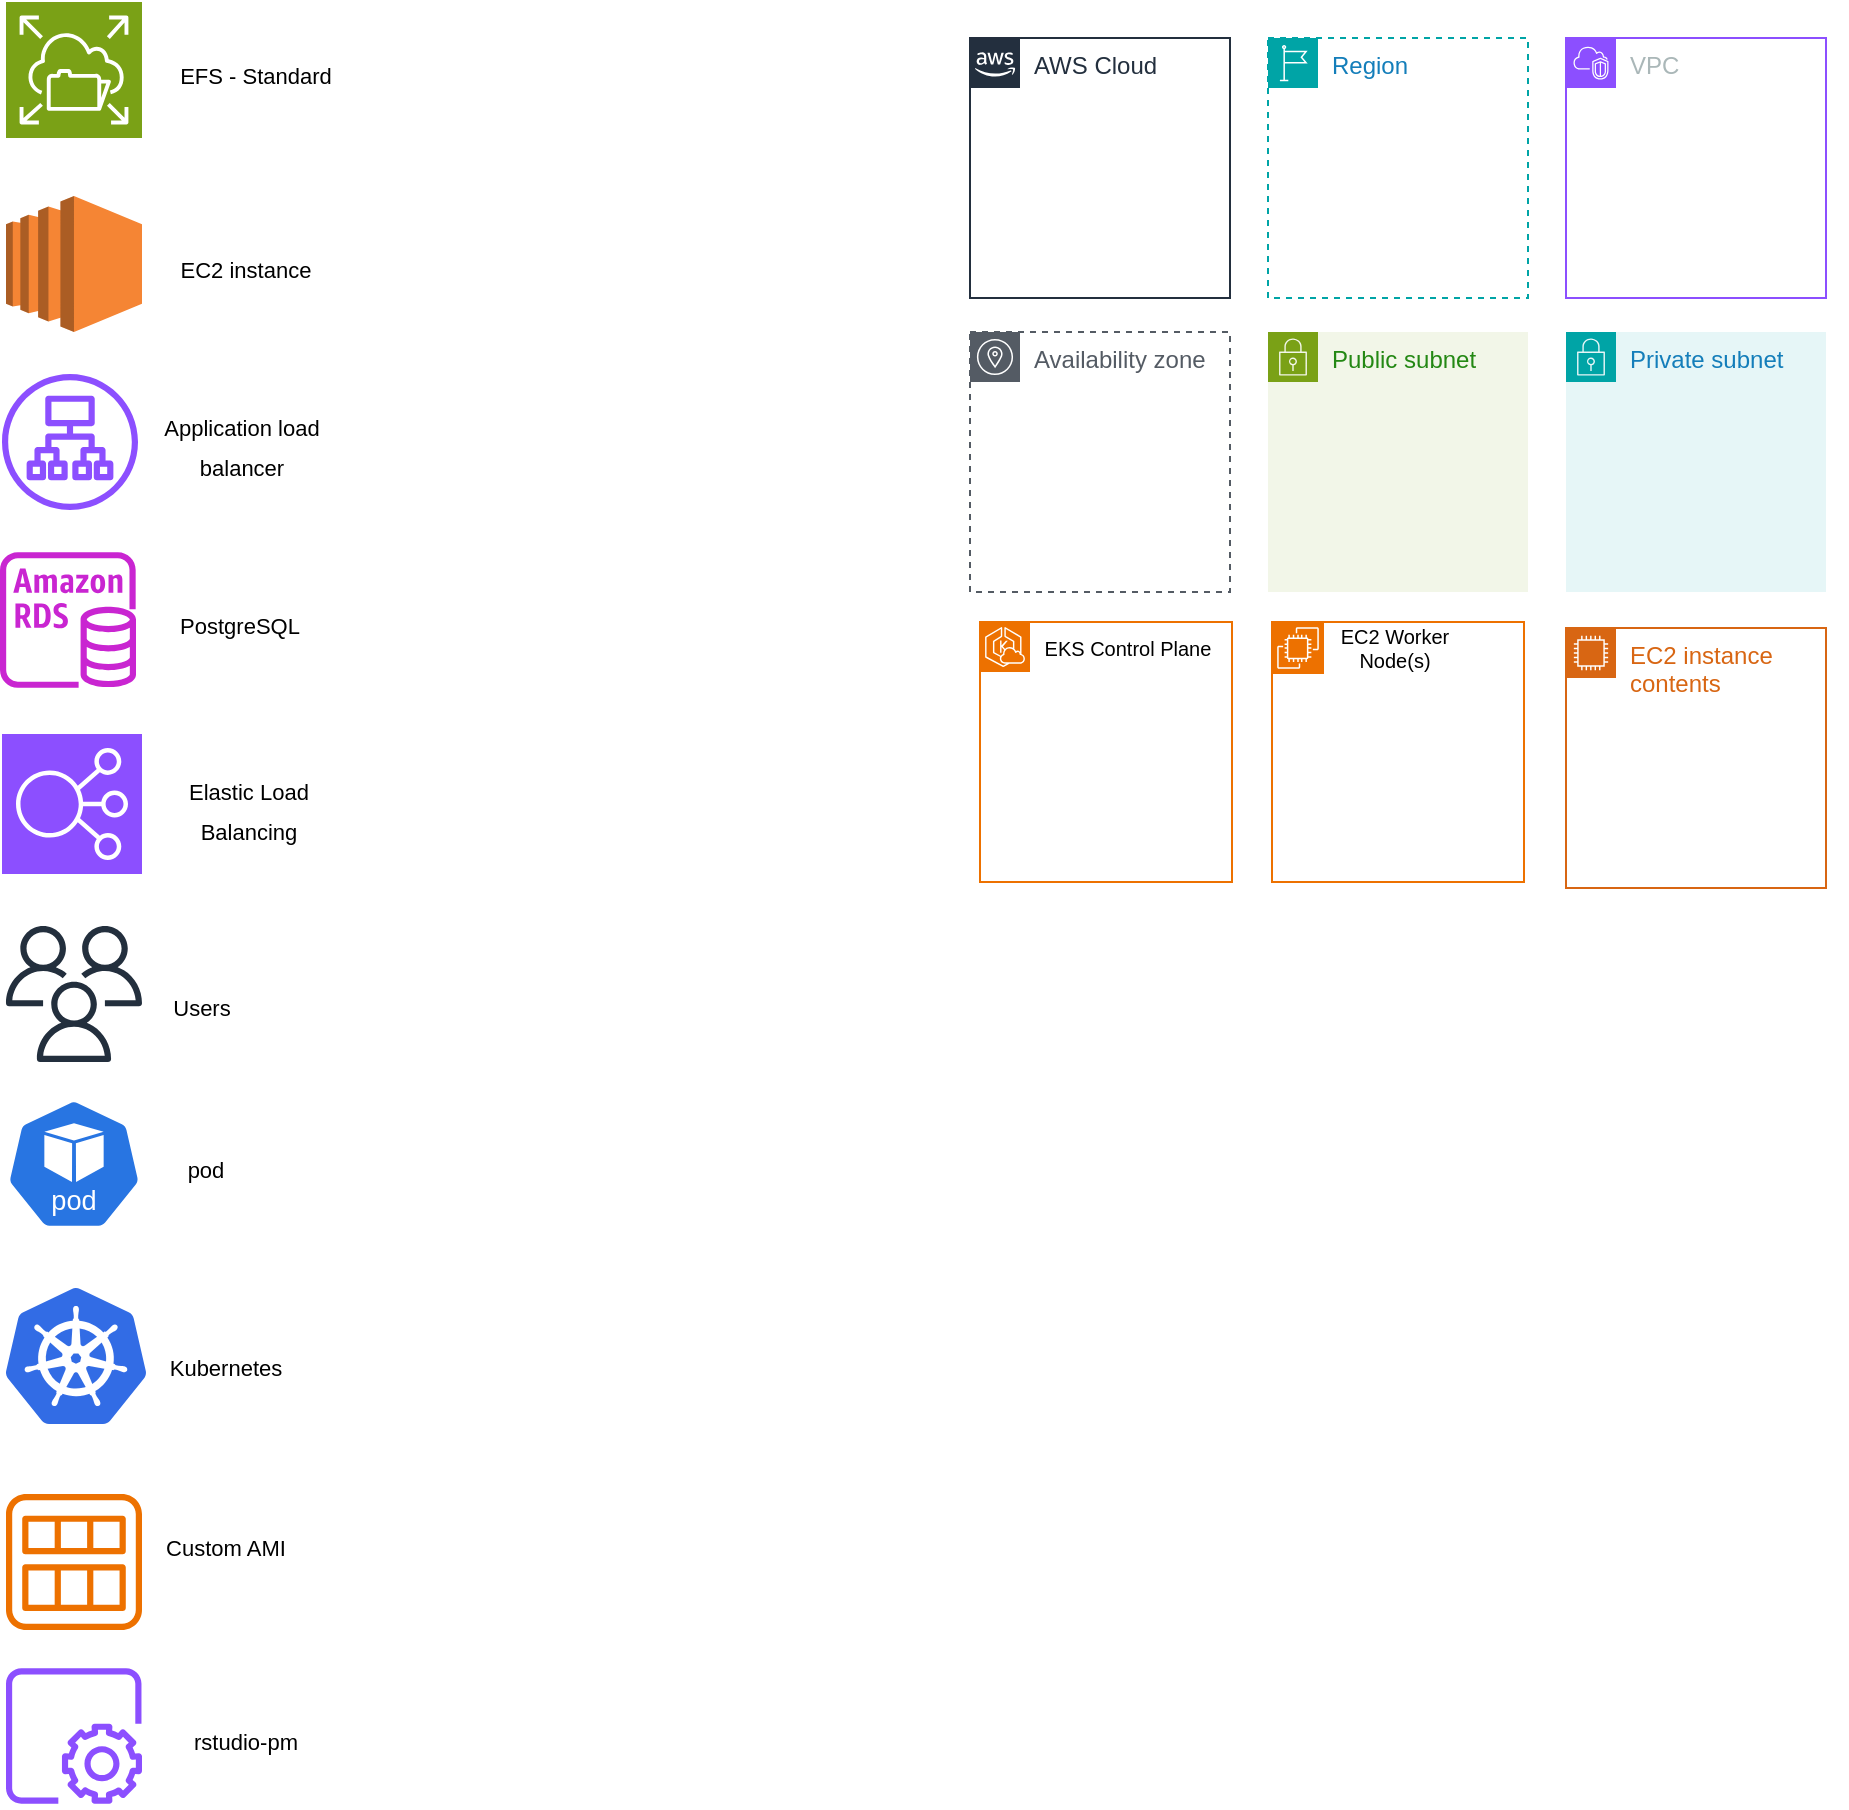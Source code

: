 <mxfile version="24.8.3">
  <diagram name="Page-1" id="VJLz4wBClmrWltTQ995f">
    <mxGraphModel dx="2170" dy="1469" grid="0" gridSize="10" guides="1" tooltips="1" connect="1" arrows="1" fold="1" page="0" pageScale="1" pageWidth="850" pageHeight="1100" math="0" shadow="0">
      <root>
        <mxCell id="0" />
        <mxCell id="1" parent="0" />
        <mxCell id="TxHYkN0hvNUxsnSwECLp-15" value="Region" style="points=[[0,0],[0.25,0],[0.5,0],[0.75,0],[1,0],[1,0.25],[1,0.5],[1,0.75],[1,1],[0.75,1],[0.5,1],[0.25,1],[0,1],[0,0.75],[0,0.5],[0,0.25]];outlineConnect=0;gradientColor=none;html=1;whiteSpace=wrap;fontSize=12;fontStyle=0;container=1;pointerEvents=0;collapsible=0;recursiveResize=0;shape=mxgraph.aws4.group;grIcon=mxgraph.aws4.group_region;strokeColor=#00A4A6;fillColor=none;verticalAlign=top;align=left;spacingLeft=30;fontColor=#147EBA;dashed=1;rotation=0;" vertex="1" parent="1">
          <mxGeometry x="-357" y="-368" width="130" height="130" as="geometry" />
        </mxCell>
        <mxCell id="TxHYkN0hvNUxsnSwECLp-19" value="AWS Cloud" style="points=[[0,0],[0.25,0],[0.5,0],[0.75,0],[1,0],[1,0.25],[1,0.5],[1,0.75],[1,1],[0.75,1],[0.5,1],[0.25,1],[0,1],[0,0.75],[0,0.5],[0,0.25]];outlineConnect=0;gradientColor=none;html=1;whiteSpace=wrap;fontSize=12;fontStyle=0;container=1;pointerEvents=0;collapsible=0;recursiveResize=0;shape=mxgraph.aws4.group;grIcon=mxgraph.aws4.group_aws_cloud_alt;strokeColor=#232F3E;fillColor=none;verticalAlign=top;align=left;spacingLeft=30;fontColor=#232F3E;dashed=0;" vertex="1" parent="1">
          <mxGeometry x="-506" y="-368" width="130" height="130" as="geometry" />
        </mxCell>
        <mxCell id="TxHYkN0hvNUxsnSwECLp-20" value="VPC" style="points=[[0,0],[0.25,0],[0.5,0],[0.75,0],[1,0],[1,0.25],[1,0.5],[1,0.75],[1,1],[0.75,1],[0.5,1],[0.25,1],[0,1],[0,0.75],[0,0.5],[0,0.25]];outlineConnect=0;gradientColor=none;html=1;whiteSpace=wrap;fontSize=12;fontStyle=0;container=1;pointerEvents=0;collapsible=0;recursiveResize=0;shape=mxgraph.aws4.group;grIcon=mxgraph.aws4.group_vpc2;strokeColor=#8C4FFF;fillColor=none;verticalAlign=top;align=left;spacingLeft=30;fontColor=#AAB7B8;dashed=0;" vertex="1" parent="1">
          <mxGeometry x="-208" y="-368" width="130" height="130" as="geometry" />
        </mxCell>
        <mxCell id="TxHYkN0hvNUxsnSwECLp-22" value="Availability zone" style="sketch=0;outlineConnect=0;gradientColor=none;html=1;whiteSpace=wrap;fontSize=12;fontStyle=0;shape=mxgraph.aws4.group;grIcon=mxgraph.aws4.group_availability_zone;strokeColor=#545B64;fillColor=none;verticalAlign=top;align=left;spacingLeft=30;fontColor=#545B64;dashed=1;rotation=0;" vertex="1" parent="1">
          <mxGeometry x="-506" y="-221" width="130" height="130" as="geometry" />
        </mxCell>
        <mxCell id="TxHYkN0hvNUxsnSwECLp-35" value="Public subnet" style="points=[[0,0],[0.25,0],[0.5,0],[0.75,0],[1,0],[1,0.25],[1,0.5],[1,0.75],[1,1],[0.75,1],[0.5,1],[0.25,1],[0,1],[0,0.75],[0,0.5],[0,0.25]];outlineConnect=0;gradientColor=none;html=1;whiteSpace=wrap;fontSize=12;fontStyle=0;container=1;pointerEvents=0;collapsible=0;recursiveResize=0;shape=mxgraph.aws4.group;grIcon=mxgraph.aws4.group_security_group;grStroke=0;strokeColor=#7AA116;fillColor=#F2F6E8;verticalAlign=top;align=left;spacingLeft=30;fontColor=#248814;dashed=0;" vertex="1" parent="1">
          <mxGeometry x="-357" y="-221" width="130" height="130" as="geometry" />
        </mxCell>
        <mxCell id="TxHYkN0hvNUxsnSwECLp-36" value="Private subnet" style="points=[[0,0],[0.25,0],[0.5,0],[0.75,0],[1,0],[1,0.25],[1,0.5],[1,0.75],[1,1],[0.75,1],[0.5,1],[0.25,1],[0,1],[0,0.75],[0,0.5],[0,0.25]];outlineConnect=0;gradientColor=none;html=1;whiteSpace=wrap;fontSize=12;fontStyle=0;container=1;pointerEvents=0;collapsible=0;recursiveResize=0;shape=mxgraph.aws4.group;grIcon=mxgraph.aws4.group_security_group;grStroke=0;strokeColor=#00A4A6;fillColor=#E6F6F7;verticalAlign=top;align=left;spacingLeft=30;fontColor=#147EBA;dashed=0;rotation=0;" vertex="1" parent="1">
          <mxGeometry x="-208" y="-221" width="130" height="130" as="geometry" />
        </mxCell>
        <mxCell id="TxHYkN0hvNUxsnSwECLp-44" value="" style="group" vertex="1" connectable="0" parent="1">
          <mxGeometry x="-990" y="-200" width="160" height="70" as="geometry" />
        </mxCell>
        <mxCell id="TxHYkN0hvNUxsnSwECLp-41" value="" style="sketch=0;outlineConnect=0;fontColor=#232F3E;gradientColor=none;fillColor=#8C4FFF;strokeColor=none;dashed=0;verticalLabelPosition=bottom;verticalAlign=top;align=center;html=1;fontSize=12;fontStyle=0;aspect=fixed;pointerEvents=1;shape=mxgraph.aws4.application_load_balancer;" vertex="1" parent="TxHYkN0hvNUxsnSwECLp-44">
          <mxGeometry width="68" height="68" as="geometry" />
        </mxCell>
        <mxCell id="TxHYkN0hvNUxsnSwECLp-43" value="&lt;font style=&quot;font-size: 11px;&quot;&gt;Application load balancer&lt;/font&gt;" style="text;strokeColor=none;fillColor=none;html=1;align=center;verticalAlign=middle;whiteSpace=wrap;rounded=0;fontSize=16;" vertex="1" parent="TxHYkN0hvNUxsnSwECLp-44">
          <mxGeometry x="80" y="20" width="80" height="30" as="geometry" />
        </mxCell>
        <mxCell id="TxHYkN0hvNUxsnSwECLp-51" value="" style="sketch=0;points=[[0,0,0],[0.25,0,0],[0.5,0,0],[0.75,0,0],[1,0,0],[0,1,0],[0.25,1,0],[0.5,1,0],[0.75,1,0],[1,1,0],[0,0.25,0],[0,0.5,0],[0,0.75,0],[1,0.25,0],[1,0.5,0],[1,0.75,0]];outlineConnect=0;fontColor=#232F3E;fillColor=#8C4FFF;strokeColor=#ffffff;dashed=0;verticalLabelPosition=bottom;verticalAlign=top;align=center;html=1;fontSize=12;fontStyle=0;aspect=fixed;shape=mxgraph.aws4.resourceIcon;resIcon=mxgraph.aws4.elastic_load_balancing;" vertex="1" parent="1">
          <mxGeometry x="-990" y="-20" width="70" height="70" as="geometry" />
        </mxCell>
        <mxCell id="TxHYkN0hvNUxsnSwECLp-54" value="" style="group" vertex="1" connectable="0" parent="1">
          <mxGeometry x="-991" y="-111" width="170.32" height="69" as="geometry" />
        </mxCell>
        <mxCell id="TxHYkN0hvNUxsnSwECLp-47" value="" style="sketch=0;outlineConnect=0;fontColor=#232F3E;gradientColor=none;fillColor=#C925D1;strokeColor=none;dashed=0;verticalLabelPosition=bottom;verticalAlign=top;align=center;html=1;fontSize=12;fontStyle=0;aspect=fixed;pointerEvents=1;shape=mxgraph.aws4.rds_instance;" vertex="1" parent="TxHYkN0hvNUxsnSwECLp-54">
          <mxGeometry width="68" height="68" as="geometry" />
        </mxCell>
        <mxCell id="TxHYkN0hvNUxsnSwECLp-48" value="&lt;font style=&quot;font-size: 11px;&quot;&gt;PostgreSQL&lt;/font&gt;" style="text;strokeColor=none;fillColor=none;html=1;align=center;verticalAlign=middle;whiteSpace=wrap;rounded=0;fontSize=16;" vertex="1" parent="TxHYkN0hvNUxsnSwECLp-54">
          <mxGeometry x="80" y="20" width="80" height="30" as="geometry" />
        </mxCell>
        <mxCell id="TxHYkN0hvNUxsnSwECLp-52" style="edgeStyle=none;curved=1;rounded=0;orthogonalLoop=1;jettySize=auto;html=1;exitX=0.5;exitY=1;exitDx=0;exitDy=0;fontSize=12;startSize=8;endSize=8;" edge="1" parent="TxHYkN0hvNUxsnSwECLp-54" source="TxHYkN0hvNUxsnSwECLp-48" target="TxHYkN0hvNUxsnSwECLp-48">
          <mxGeometry relative="1" as="geometry" />
        </mxCell>
        <mxCell id="TxHYkN0hvNUxsnSwECLp-55" value="" style="group" vertex="1" connectable="0" parent="1">
          <mxGeometry x="-988" y="-386" width="180" height="70" as="geometry" />
        </mxCell>
        <mxCell id="TxHYkN0hvNUxsnSwECLp-6" value="&lt;font style=&quot;font-size: 11px;&quot;&gt;EFS - Standard&lt;/font&gt;" style="text;strokeColor=none;fillColor=none;html=1;align=center;verticalAlign=middle;whiteSpace=wrap;rounded=0;fontSize=16;" vertex="1" parent="TxHYkN0hvNUxsnSwECLp-55">
          <mxGeometry x="70" y="20" width="110" height="30" as="geometry" />
        </mxCell>
        <mxCell id="TxHYkN0hvNUxsnSwECLp-10" value="" style="sketch=0;points=[[0,0,0],[0.25,0,0],[0.5,0,0],[0.75,0,0],[1,0,0],[0,1,0],[0.25,1,0],[0.5,1,0],[0.75,1,0],[1,1,0],[0,0.25,0],[0,0.5,0],[0,0.75,0],[1,0.25,0],[1,0.5,0],[1,0.75,0]];outlineConnect=0;fontColor=#232F3E;fillColor=#7AA116;strokeColor=#ffffff;dashed=0;verticalLabelPosition=bottom;verticalAlign=top;align=center;html=1;fontSize=12;fontStyle=0;aspect=fixed;shape=mxgraph.aws4.resourceIcon;resIcon=mxgraph.aws4.elastic_file_system;rotation=0;" vertex="1" parent="TxHYkN0hvNUxsnSwECLp-55">
          <mxGeometry width="68" height="68" as="geometry" />
        </mxCell>
        <mxCell id="TxHYkN0hvNUxsnSwECLp-56" value="&lt;font style=&quot;font-size: 11px;&quot;&gt;Elastic Load Balancing&lt;/font&gt;" style="text;strokeColor=none;fillColor=none;html=1;align=center;verticalAlign=middle;whiteSpace=wrap;rounded=0;fontSize=16;" vertex="1" parent="1">
          <mxGeometry x="-908.001" y="4.615" width="83.321" height="25.769" as="geometry" />
        </mxCell>
        <mxCell id="TxHYkN0hvNUxsnSwECLp-63" value="" style="group;movable=1;resizable=1;rotatable=1;deletable=1;editable=1;locked=0;connectable=1;rotation=0;" vertex="1" connectable="0" parent="1">
          <mxGeometry x="-506" y="-73" width="130" height="130" as="geometry" />
        </mxCell>
        <mxCell id="TxHYkN0hvNUxsnSwECLp-64" value="" style="group" vertex="1" connectable="0" parent="TxHYkN0hvNUxsnSwECLp-63">
          <mxGeometry x="5" y="-3" width="126" height="130" as="geometry" />
        </mxCell>
        <mxCell id="TxHYkN0hvNUxsnSwECLp-65" value="" style="group;movable=0;resizable=0;rotatable=0;deletable=0;editable=0;locked=1;connectable=0;" vertex="1" connectable="0" parent="TxHYkN0hvNUxsnSwECLp-64">
          <mxGeometry width="126" height="130" as="geometry" />
        </mxCell>
        <mxCell id="TxHYkN0hvNUxsnSwECLp-61" value="" style="rounded=0;whiteSpace=wrap;html=1;rotation=0;fillColor=none;strokeColor=#ed7100;" vertex="1" parent="TxHYkN0hvNUxsnSwECLp-65">
          <mxGeometry width="126" height="130" as="geometry" />
        </mxCell>
        <mxCell id="TxHYkN0hvNUxsnSwECLp-62" value="" style="sketch=0;points=[[0,0,0],[0.25,0,0],[0.5,0,0],[0.75,0,0],[1,0,0],[0,1,0],[0.25,1,0],[0.5,1,0],[0.75,1,0],[1,1,0],[0,0.25,0],[0,0.5,0],[0,0.75,0],[1,0.25,0],[1,0.5,0],[1,0.75,0]];outlineConnect=0;fontColor=#232F3E;fillColor=#ED7100;strokeColor=#ffffff;dashed=0;verticalLabelPosition=bottom;verticalAlign=top;align=center;html=1;fontSize=12;fontStyle=0;aspect=fixed;shape=mxgraph.aws4.resourceIcon;resIcon=mxgraph.aws4.eks_cloud;" vertex="1" parent="TxHYkN0hvNUxsnSwECLp-65">
          <mxGeometry width="25" height="25" as="geometry" />
        </mxCell>
        <mxCell id="TxHYkN0hvNUxsnSwECLp-66" value="&lt;font style=&quot;font-size: 10px;&quot;&gt;EKS Control Plane&lt;/font&gt;" style="text;strokeColor=none;fillColor=none;html=1;align=center;verticalAlign=middle;whiteSpace=wrap;rounded=0;fontSize=10;" vertex="1" parent="TxHYkN0hvNUxsnSwECLp-64">
          <mxGeometry x="22" width="104" height="26" as="geometry" />
        </mxCell>
        <mxCell id="TxHYkN0hvNUxsnSwECLp-69" value="" style="group;rotation=0;" vertex="1" connectable="0" parent="1">
          <mxGeometry x="-355" y="-76" width="130" height="130" as="geometry" />
        </mxCell>
        <mxCell id="TxHYkN0hvNUxsnSwECLp-70" value="" style="group;movable=0;resizable=0;rotatable=0;deletable=0;editable=0;locked=1;connectable=0;" vertex="1" connectable="0" parent="TxHYkN0hvNUxsnSwECLp-69">
          <mxGeometry width="126" height="130" as="geometry" />
        </mxCell>
        <mxCell id="TxHYkN0hvNUxsnSwECLp-71" value="" style="rounded=0;whiteSpace=wrap;html=1;rotation=0;fillColor=none;strokeColor=#ed7100;" vertex="1" parent="TxHYkN0hvNUxsnSwECLp-70">
          <mxGeometry width="126" height="130" as="geometry" />
        </mxCell>
        <mxCell id="TxHYkN0hvNUxsnSwECLp-73" value="EC2 Worker Node(s)" style="text;strokeColor=none;fillColor=none;html=1;align=center;verticalAlign=middle;whiteSpace=wrap;rounded=0;fontSize=10;" vertex="1" parent="TxHYkN0hvNUxsnSwECLp-69">
          <mxGeometry x="23.077" width="76.923" height="26" as="geometry" />
        </mxCell>
        <mxCell id="TxHYkN0hvNUxsnSwECLp-74" value="" style="sketch=0;points=[[0,0,0],[0.25,0,0],[0.5,0,0],[0.75,0,0],[1,0,0],[0,1,0],[0.25,1,0],[0.5,1,0],[0.75,1,0],[1,1,0],[0,0.25,0],[0,0.5,0],[0,0.75,0],[1,0.25,0],[1,0.5,0],[1,0.75,0]];outlineConnect=0;fontColor=#232F3E;fillColor=#ED7100;strokeColor=#ffffff;dashed=0;verticalLabelPosition=bottom;verticalAlign=top;align=center;html=1;fontSize=12;fontStyle=0;aspect=fixed;shape=mxgraph.aws4.resourceIcon;resIcon=mxgraph.aws4.ec2;" vertex="1" parent="TxHYkN0hvNUxsnSwECLp-69">
          <mxGeometry width="26" height="26" as="geometry" />
        </mxCell>
        <mxCell id="TxHYkN0hvNUxsnSwECLp-78" value="" style="group" vertex="1" connectable="0" parent="1">
          <mxGeometry x="-988" y="161" width="150" height="70" as="geometry" />
        </mxCell>
        <mxCell id="TxHYkN0hvNUxsnSwECLp-76" value="" style="aspect=fixed;sketch=0;html=1;dashed=0;whitespace=wrap;verticalLabelPosition=bottom;verticalAlign=top;fillColor=#2875E2;strokeColor=#ffffff;points=[[0.005,0.63,0],[0.1,0.2,0],[0.9,0.2,0],[0.5,0,0],[0.995,0.63,0],[0.72,0.99,0],[0.5,1,0],[0.28,0.99,0]];shape=mxgraph.kubernetes.icon2;kubernetesLabel=1;prIcon=pod;rotation=0;" vertex="1" parent="TxHYkN0hvNUxsnSwECLp-78">
          <mxGeometry width="68" height="68" as="geometry" />
        </mxCell>
        <mxCell id="TxHYkN0hvNUxsnSwECLp-77" value="&lt;font style=&quot;font-size: 11px;&quot;&gt;pod&lt;/font&gt;" style="text;strokeColor=none;fillColor=none;html=1;align=center;verticalAlign=middle;whiteSpace=wrap;rounded=0;fontSize=16;" vertex="1" parent="TxHYkN0hvNUxsnSwECLp-78">
          <mxGeometry x="60" y="20" width="80" height="30" as="geometry" />
        </mxCell>
        <mxCell id="TxHYkN0hvNUxsnSwECLp-83" value="EC2 instance contents" style="points=[[0,0],[0.25,0],[0.5,0],[0.75,0],[1,0],[1,0.25],[1,0.5],[1,0.75],[1,1],[0.75,1],[0.5,1],[0.25,1],[0,1],[0,0.75],[0,0.5],[0,0.25]];outlineConnect=0;gradientColor=none;html=1;whiteSpace=wrap;fontSize=12;fontStyle=0;container=1;pointerEvents=0;collapsible=0;recursiveResize=0;shape=mxgraph.aws4.group;grIcon=mxgraph.aws4.group_ec2_instance_contents;strokeColor=#D86613;fillColor=none;verticalAlign=top;align=left;spacingLeft=30;fontColor=#D86613;dashed=0;rotation=0;" vertex="1" parent="1">
          <mxGeometry x="-208" y="-73" width="130" height="130" as="geometry" />
        </mxCell>
        <mxCell id="TxHYkN0hvNUxsnSwECLp-86" value="" style="group" vertex="1" connectable="0" parent="1">
          <mxGeometry x="-988" y="360" width="160" height="70" as="geometry" />
        </mxCell>
        <mxCell id="TxHYkN0hvNUxsnSwECLp-84" value="" style="sketch=0;outlineConnect=0;fontColor=#232F3E;gradientColor=none;fillColor=#ED7100;strokeColor=none;dashed=0;verticalLabelPosition=bottom;verticalAlign=top;align=center;html=1;fontSize=12;fontStyle=0;aspect=fixed;pointerEvents=1;shape=mxgraph.aws4.ami;rotation=0;" vertex="1" parent="TxHYkN0hvNUxsnSwECLp-86">
          <mxGeometry width="68" height="68" as="geometry" />
        </mxCell>
        <mxCell id="TxHYkN0hvNUxsnSwECLp-85" value="&lt;font style=&quot;font-size: 11px;&quot;&gt;Custom AMI&lt;/font&gt;" style="text;strokeColor=none;fillColor=none;html=1;align=center;verticalAlign=middle;whiteSpace=wrap;rounded=0;fontSize=16;" vertex="1" parent="TxHYkN0hvNUxsnSwECLp-86">
          <mxGeometry x="70" y="10" width="80" height="30" as="geometry" />
        </mxCell>
        <mxCell id="TxHYkN0hvNUxsnSwECLp-93" value="" style="group" vertex="1" connectable="0" parent="1">
          <mxGeometry x="-988" y="447" width="170" height="70" as="geometry" />
        </mxCell>
        <mxCell id="TxHYkN0hvNUxsnSwECLp-88" value="" style="sketch=0;outlineConnect=0;fontColor=#232F3E;gradientColor=none;fillColor=#8C4FFF;strokeColor=none;dashed=0;verticalLabelPosition=bottom;verticalAlign=top;align=center;html=1;fontSize=12;fontStyle=0;aspect=fixed;pointerEvents=1;shape=mxgraph.aws4.opensearch_service_cluster_administrator_node;rotation=0;" vertex="1" parent="TxHYkN0hvNUxsnSwECLp-93">
          <mxGeometry width="68" height="68" as="geometry" />
        </mxCell>
        <mxCell id="TxHYkN0hvNUxsnSwECLp-92" value="&lt;font style=&quot;font-size: 11px;&quot;&gt;rstudio-pm&lt;/font&gt;" style="text;strokeColor=none;fillColor=none;html=1;align=center;verticalAlign=middle;whiteSpace=wrap;rounded=0;fontSize=16;" vertex="1" parent="TxHYkN0hvNUxsnSwECLp-93">
          <mxGeometry x="80" y="20" width="80" height="30" as="geometry" />
        </mxCell>
        <mxCell id="TxHYkN0hvNUxsnSwECLp-98" style="edgeStyle=none;curved=1;rounded=0;orthogonalLoop=1;jettySize=auto;html=1;exitX=1;exitY=0.25;exitDx=0;exitDy=0;fontSize=12;startSize=8;endSize=8;" edge="1" parent="1" source="TxHYkN0hvNUxsnSwECLp-83" target="TxHYkN0hvNUxsnSwECLp-83">
          <mxGeometry relative="1" as="geometry" />
        </mxCell>
        <mxCell id="TxHYkN0hvNUxsnSwECLp-100" value="" style="group" vertex="1" connectable="0" parent="1">
          <mxGeometry x="-988" y="-289" width="170" height="70" as="geometry" />
        </mxCell>
        <mxCell id="TxHYkN0hvNUxsnSwECLp-40" value="" style="outlineConnect=0;dashed=0;verticalLabelPosition=bottom;verticalAlign=top;align=center;html=1;shape=mxgraph.aws3.ec2;fillColor=#F58534;gradientColor=none;rotation=0;" vertex="1" parent="TxHYkN0hvNUxsnSwECLp-100">
          <mxGeometry width="68" height="68" as="geometry" />
        </mxCell>
        <mxCell id="TxHYkN0hvNUxsnSwECLp-42" value="&lt;span style=&quot;font-size: 11px;&quot;&gt;EC2 instance&lt;/span&gt;" style="text;strokeColor=none;fillColor=none;html=1;align=center;verticalAlign=middle;whiteSpace=wrap;rounded=0;fontSize=16;" vertex="1" parent="TxHYkN0hvNUxsnSwECLp-100">
          <mxGeometry x="70" y="20" width="100" height="30" as="geometry" />
        </mxCell>
        <mxCell id="TxHYkN0hvNUxsnSwECLp-102" value="" style="group" vertex="1" connectable="0" parent="1">
          <mxGeometry x="-988" y="76" width="138" height="68" as="geometry" />
        </mxCell>
        <mxCell id="TxHYkN0hvNUxsnSwECLp-58" value="" style="sketch=0;outlineConnect=0;fontColor=#232F3E;gradientColor=none;fillColor=#232F3D;strokeColor=none;dashed=0;verticalLabelPosition=bottom;verticalAlign=top;align=center;html=1;fontSize=12;fontStyle=0;aspect=fixed;pointerEvents=1;shape=mxgraph.aws4.users;" vertex="1" parent="TxHYkN0hvNUxsnSwECLp-102">
          <mxGeometry width="68" height="68" as="geometry" />
        </mxCell>
        <mxCell id="TxHYkN0hvNUxsnSwECLp-59" value="&lt;font style=&quot;font-size: 11px;&quot;&gt;Users&lt;/font&gt;" style="text;strokeColor=none;fillColor=none;html=1;align=center;verticalAlign=middle;whiteSpace=wrap;rounded=0;fontSize=16;" vertex="1" parent="TxHYkN0hvNUxsnSwECLp-102">
          <mxGeometry x="58" y="24" width="80" height="30" as="geometry" />
        </mxCell>
        <mxCell id="TxHYkN0hvNUxsnSwECLp-103" value="" style="group" vertex="1" connectable="0" parent="1">
          <mxGeometry x="-988" y="256" width="150" height="70" as="geometry" />
        </mxCell>
        <mxCell id="TxHYkN0hvNUxsnSwECLp-81" value="" style="image;sketch=0;aspect=fixed;html=1;points=[];align=center;fontSize=12;image=img/lib/mscae/Kubernetes.svg;rotation=0;" vertex="1" parent="TxHYkN0hvNUxsnSwECLp-103">
          <mxGeometry width="70" height="70" as="geometry" />
        </mxCell>
        <mxCell id="TxHYkN0hvNUxsnSwECLp-82" value="&lt;font style=&quot;font-size: 11px;&quot;&gt;Kubernetes&lt;/font&gt;" style="text;strokeColor=none;fillColor=none;html=1;align=center;verticalAlign=middle;whiteSpace=wrap;rounded=0;fontSize=16;" vertex="1" parent="TxHYkN0hvNUxsnSwECLp-103">
          <mxGeometry x="70" y="24" width="80" height="30" as="geometry" />
        </mxCell>
      </root>
    </mxGraphModel>
  </diagram>
</mxfile>
